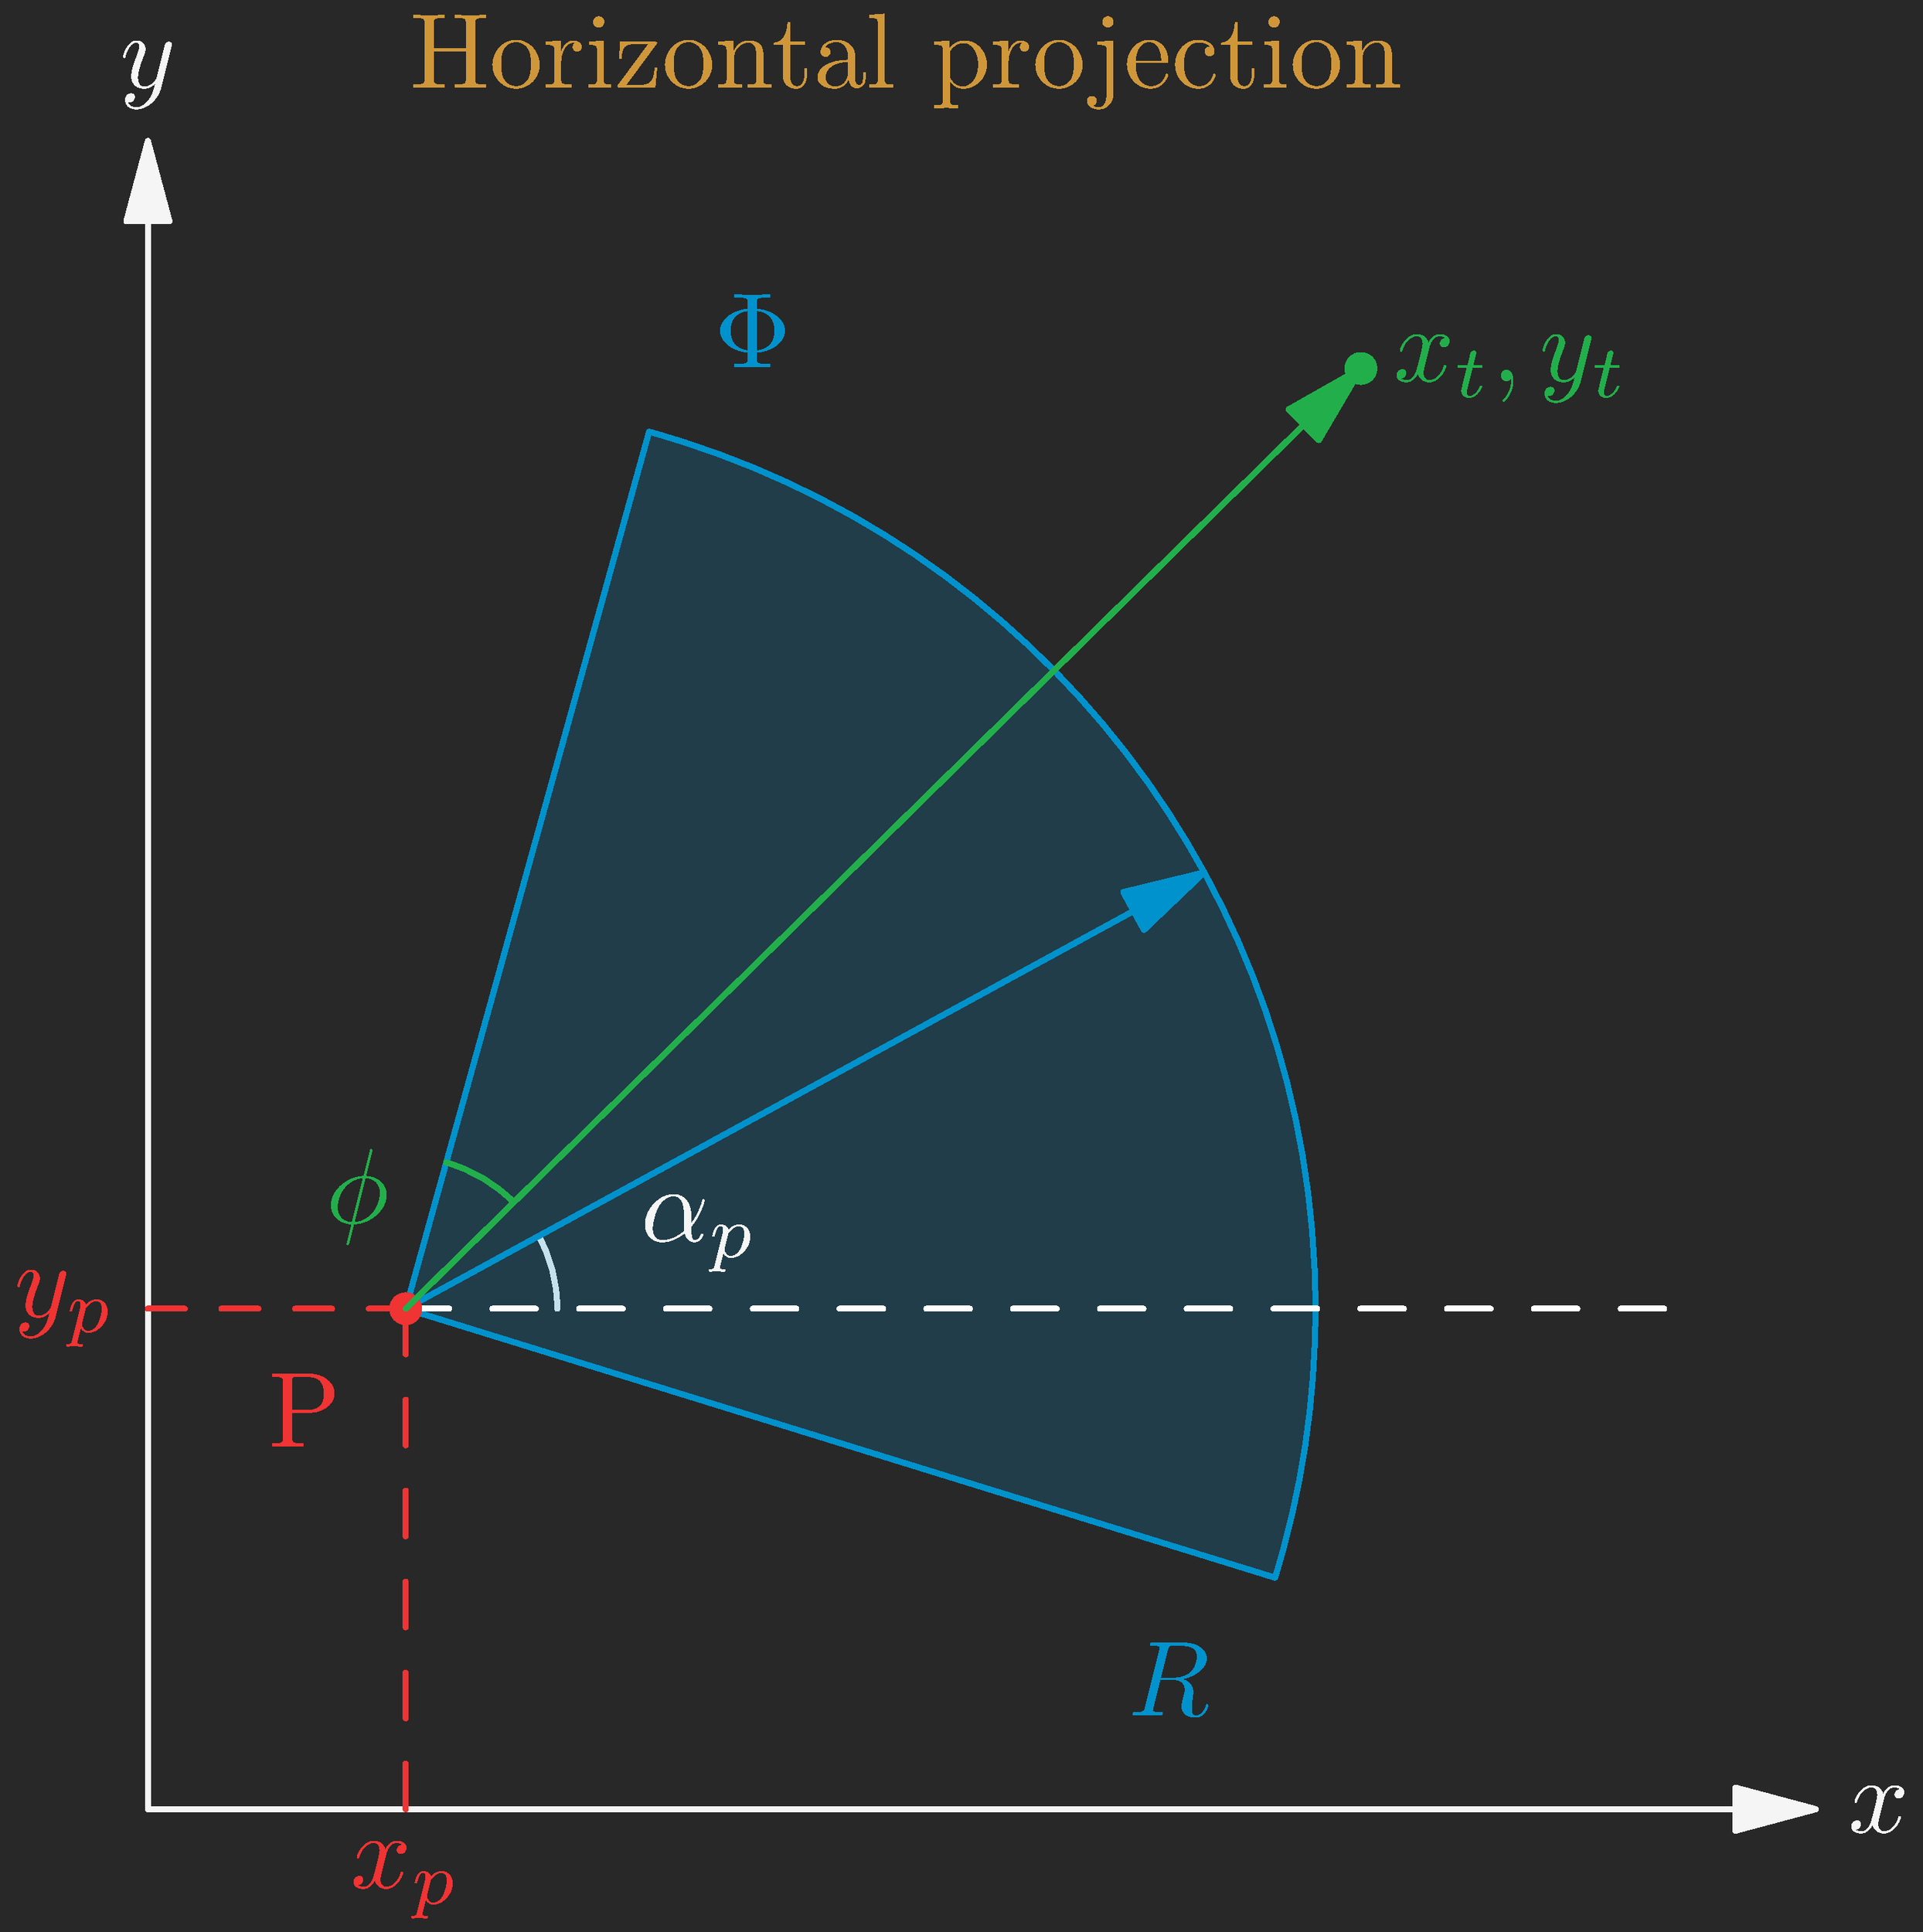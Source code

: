 defaultpen(fontsize(10pt));

settings.render = 16;
unitsize(5cm);

pen blackc = RGB(40,40,40);
pen whitec = RGB(245,245,245);
pen grayc = RGB(205,205,205);
pen bluec = RGB(0,146,204);
pen redc = RGB(240,51,51);
pen greenc = RGB(34, 175, 75);
pen goldc = RGB(207,151,58);
defaultpen(whitec);

int ntiles = 10;
real wtiles = 1.0/ntiles;
pair player_pos = (0.17, 0.33);
real pa = 0.5;
pair player_dir = player_pos+6wtiles*(cos(pa), sin(pa));
real pFOV = 0.8;
pair player_left = player_pos+6wtiles*(cos(pa+pFOV), sin(pa+pFOV));
pair player_right = player_pos+6wtiles*(cos(pa-pFOV), sin(pa-pFOV));
path player_view = player_pos -- player_left -- arc(player_pos, 6wtiles, degrees(pa+pFOV), degrees(pa-pFOV)) -- player_right -- cycle;

pair target_pos = (0.8,0.95);


label("Horizontal projection", (0.5, 1.1), align=N, goldc);

defaultpen(whitec);

draw((0,0) -- (1.1,0), arrow = Arrow);
draw((0,0) -- (0,1.1), arrow = Arrow);
label("$x$", (1.1,0), align=E);
label("$y$", (0,1.1), align=N);

//draw(player_left -- player_right, red);

label("$\alpha_p$", player_pos + 2wtiles*(cos(pa/2), sin(pa/2)), Fill(blackc));
draw(arc(player_pos, wtiles, degrees(pa), 0));

fill(player_view, bluec+opacity(0.2));
draw(player_view, bluec);
draw(player_pos -- (player_pos.x,0), redc+dashed);
draw(player_pos -- (0,player_pos.y), redc+dashed);
draw(player_pos -- (1,player_pos.y), white+dashed);

label("$x_p$", (player_pos.x,0), align=S, redc);
label("$y_p$", (0,player_pos.y), align=W, redc);
label("P", player_pos, align=2S+2W, redc, Fill(blackc));
label("$\Phi$", player_left, align=2N+2E, bluec, Fill(blackc));
label("$R$", player_right, align=2S+2W, bluec, Fill(blackc));
draw(player_pos -- player_dir, bluec, Arrow);
dot(player_pos, redc);

dot(target_pos, greenc);
label("$x_t,y_t$", target_pos, align=E, greenc, Fill(blackc));
draw(player_pos -- target_pos, greenc, Arrow);

label("$\phi$", player_pos, greenc, align=2N+W);
draw(arc(player_pos, wtiles, degrees(pa+pFOV), degrees(atan2(target_pos.y-player_pos.y,target_pos.x-player_pos.x))), greenc);

shipout(bbox(linewidth(0), Fill(blackc), xmargin=0, ymargin=0));
